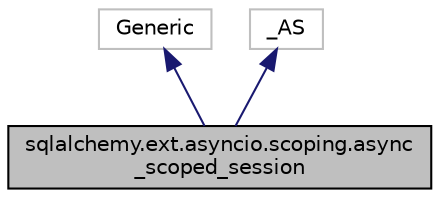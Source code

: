 digraph "sqlalchemy.ext.asyncio.scoping.async_scoped_session"
{
 // LATEX_PDF_SIZE
  edge [fontname="Helvetica",fontsize="10",labelfontname="Helvetica",labelfontsize="10"];
  node [fontname="Helvetica",fontsize="10",shape=record];
  Node1 [label="sqlalchemy.ext.asyncio.scoping.async\l_scoped_session",height=0.2,width=0.4,color="black", fillcolor="grey75", style="filled", fontcolor="black",tooltip=" "];
  Node2 -> Node1 [dir="back",color="midnightblue",fontsize="10",style="solid",fontname="Helvetica"];
  Node2 [label="Generic",height=0.2,width=0.4,color="grey75", fillcolor="white", style="filled",tooltip=" "];
  Node3 -> Node1 [dir="back",color="midnightblue",fontsize="10",style="solid",fontname="Helvetica"];
  Node3 [label="_AS",height=0.2,width=0.4,color="grey75", fillcolor="white", style="filled",tooltip=" "];
}
